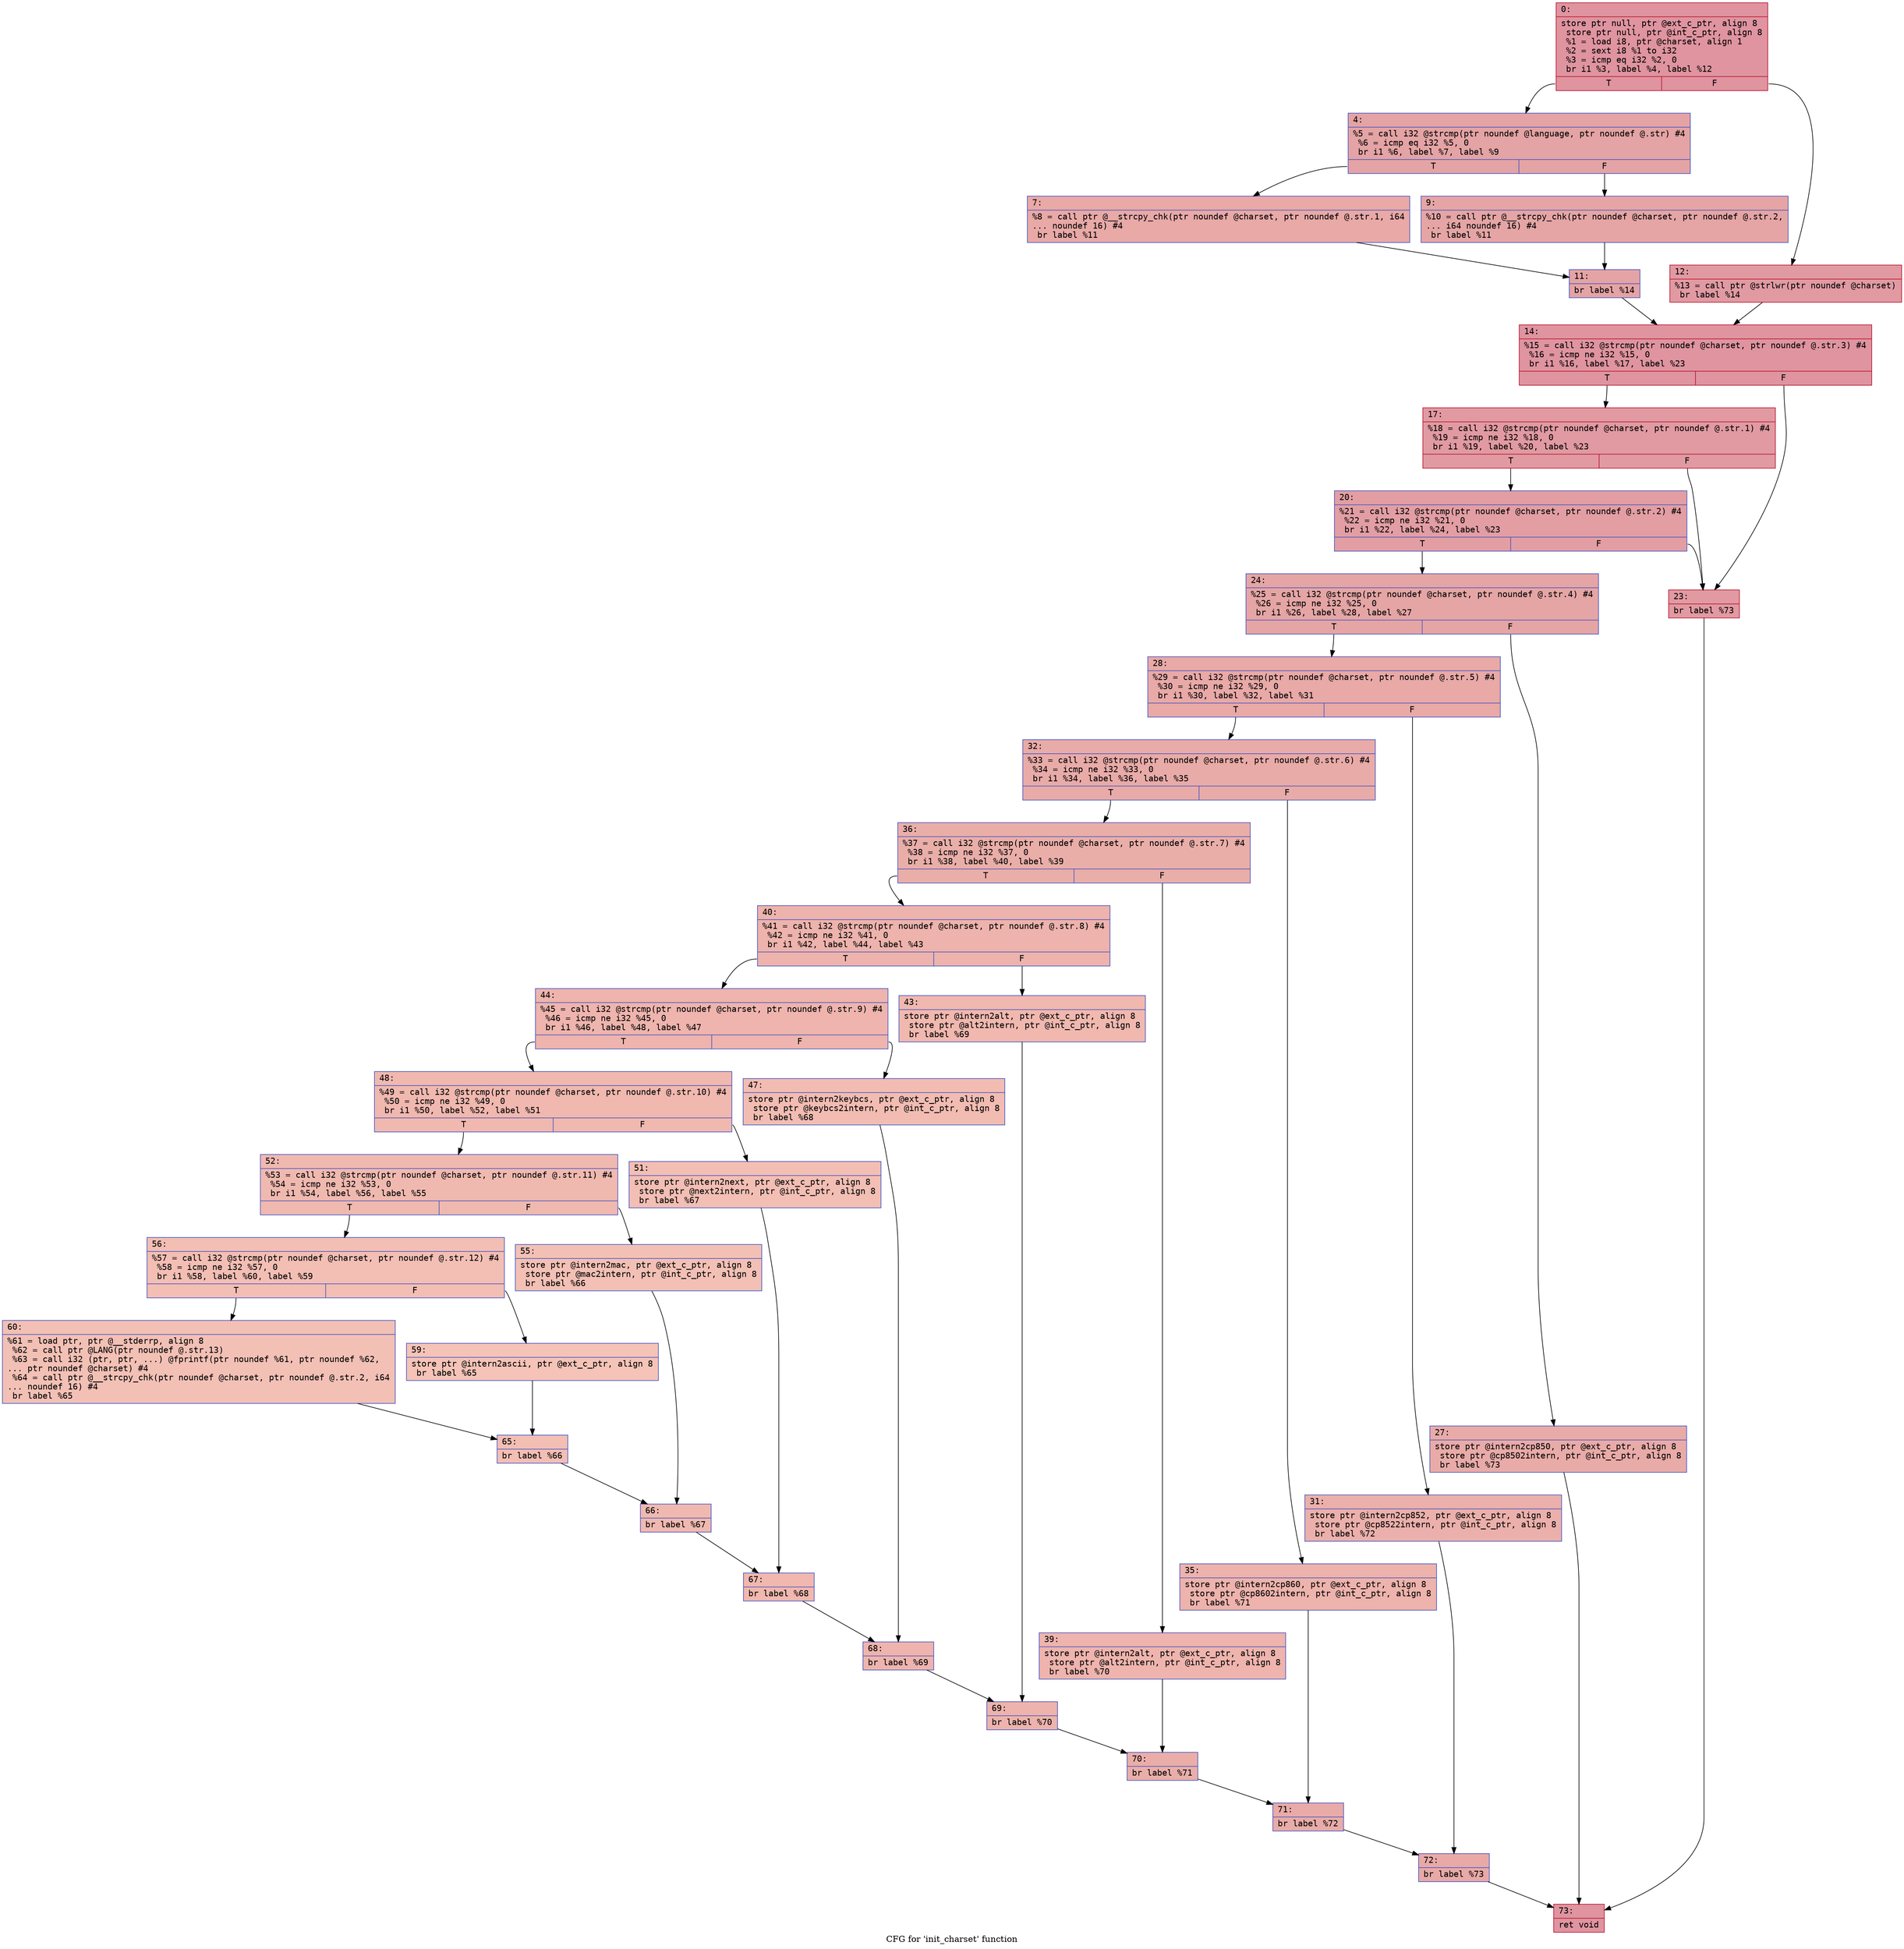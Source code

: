 digraph "CFG for 'init_charset' function" {
	label="CFG for 'init_charset' function";

	Node0x600000cf5f90 [shape=record,color="#b70d28ff", style=filled, fillcolor="#b70d2870" fontname="Courier",label="{0:\l|  store ptr null, ptr @ext_c_ptr, align 8\l  store ptr null, ptr @int_c_ptr, align 8\l  %1 = load i8, ptr @charset, align 1\l  %2 = sext i8 %1 to i32\l  %3 = icmp eq i32 %2, 0\l  br i1 %3, label %4, label %12\l|{<s0>T|<s1>F}}"];
	Node0x600000cf5f90:s0 -> Node0x600000cf5fe0[tooltip="0 -> 4\nProbability 37.50%" ];
	Node0x600000cf5f90:s1 -> Node0x600000cf6120[tooltip="0 -> 12\nProbability 62.50%" ];
	Node0x600000cf5fe0 [shape=record,color="#3d50c3ff", style=filled, fillcolor="#c32e3170" fontname="Courier",label="{4:\l|  %5 = call i32 @strcmp(ptr noundef @language, ptr noundef @.str) #4\l  %6 = icmp eq i32 %5, 0\l  br i1 %6, label %7, label %9\l|{<s0>T|<s1>F}}"];
	Node0x600000cf5fe0:s0 -> Node0x600000cf6030[tooltip="4 -> 7\nProbability 37.50%" ];
	Node0x600000cf5fe0:s1 -> Node0x600000cf6080[tooltip="4 -> 9\nProbability 62.50%" ];
	Node0x600000cf6030 [shape=record,color="#3d50c3ff", style=filled, fillcolor="#ca3b3770" fontname="Courier",label="{7:\l|  %8 = call ptr @__strcpy_chk(ptr noundef @charset, ptr noundef @.str.1, i64\l... noundef 16) #4\l  br label %11\l}"];
	Node0x600000cf6030 -> Node0x600000cf60d0[tooltip="7 -> 11\nProbability 100.00%" ];
	Node0x600000cf6080 [shape=record,color="#3d50c3ff", style=filled, fillcolor="#c5333470" fontname="Courier",label="{9:\l|  %10 = call ptr @__strcpy_chk(ptr noundef @charset, ptr noundef @.str.2,\l... i64 noundef 16) #4\l  br label %11\l}"];
	Node0x600000cf6080 -> Node0x600000cf60d0[tooltip="9 -> 11\nProbability 100.00%" ];
	Node0x600000cf60d0 [shape=record,color="#3d50c3ff", style=filled, fillcolor="#c32e3170" fontname="Courier",label="{11:\l|  br label %14\l}"];
	Node0x600000cf60d0 -> Node0x600000cf6170[tooltip="11 -> 14\nProbability 100.00%" ];
	Node0x600000cf6120 [shape=record,color="#b70d28ff", style=filled, fillcolor="#bb1b2c70" fontname="Courier",label="{12:\l|  %13 = call ptr @strlwr(ptr noundef @charset)\l  br label %14\l}"];
	Node0x600000cf6120 -> Node0x600000cf6170[tooltip="12 -> 14\nProbability 100.00%" ];
	Node0x600000cf6170 [shape=record,color="#b70d28ff", style=filled, fillcolor="#b70d2870" fontname="Courier",label="{14:\l|  %15 = call i32 @strcmp(ptr noundef @charset, ptr noundef @.str.3) #4\l  %16 = icmp ne i32 %15, 0\l  br i1 %16, label %17, label %23\l|{<s0>T|<s1>F}}"];
	Node0x600000cf6170:s0 -> Node0x600000cf61c0[tooltip="14 -> 17\nProbability 62.50%" ];
	Node0x600000cf6170:s1 -> Node0x600000cf6260[tooltip="14 -> 23\nProbability 37.50%" ];
	Node0x600000cf61c0 [shape=record,color="#b70d28ff", style=filled, fillcolor="#bb1b2c70" fontname="Courier",label="{17:\l|  %18 = call i32 @strcmp(ptr noundef @charset, ptr noundef @.str.1) #4\l  %19 = icmp ne i32 %18, 0\l  br i1 %19, label %20, label %23\l|{<s0>T|<s1>F}}"];
	Node0x600000cf61c0:s0 -> Node0x600000cf6210[tooltip="17 -> 20\nProbability 62.50%" ];
	Node0x600000cf61c0:s1 -> Node0x600000cf6260[tooltip="17 -> 23\nProbability 37.50%" ];
	Node0x600000cf6210 [shape=record,color="#3d50c3ff", style=filled, fillcolor="#be242e70" fontname="Courier",label="{20:\l|  %21 = call i32 @strcmp(ptr noundef @charset, ptr noundef @.str.2) #4\l  %22 = icmp ne i32 %21, 0\l  br i1 %22, label %24, label %23\l|{<s0>T|<s1>F}}"];
	Node0x600000cf6210:s0 -> Node0x600000cf62b0[tooltip="20 -> 24\nProbability 62.50%" ];
	Node0x600000cf6210:s1 -> Node0x600000cf6260[tooltip="20 -> 23\nProbability 37.50%" ];
	Node0x600000cf6260 [shape=record,color="#b70d28ff", style=filled, fillcolor="#bb1b2c70" fontname="Courier",label="{23:\l|  br label %73\l}"];
	Node0x600000cf6260 -> Node0x600000cf6b20[tooltip="23 -> 73\nProbability 100.00%" ];
	Node0x600000cf62b0 [shape=record,color="#3d50c3ff", style=filled, fillcolor="#c5333470" fontname="Courier",label="{24:\l|  %25 = call i32 @strcmp(ptr noundef @charset, ptr noundef @.str.4) #4\l  %26 = icmp ne i32 %25, 0\l  br i1 %26, label %28, label %27\l|{<s0>T|<s1>F}}"];
	Node0x600000cf62b0:s0 -> Node0x600000cf6350[tooltip="24 -> 28\nProbability 62.50%" ];
	Node0x600000cf62b0:s1 -> Node0x600000cf6300[tooltip="24 -> 27\nProbability 37.50%" ];
	Node0x600000cf6300 [shape=record,color="#3d50c3ff", style=filled, fillcolor="#cc403a70" fontname="Courier",label="{27:\l|  store ptr @intern2cp850, ptr @ext_c_ptr, align 8\l  store ptr @cp8502intern, ptr @int_c_ptr, align 8\l  br label %73\l}"];
	Node0x600000cf6300 -> Node0x600000cf6b20[tooltip="27 -> 73\nProbability 100.00%" ];
	Node0x600000cf6350 [shape=record,color="#3d50c3ff", style=filled, fillcolor="#ca3b3770" fontname="Courier",label="{28:\l|  %29 = call i32 @strcmp(ptr noundef @charset, ptr noundef @.str.5) #4\l  %30 = icmp ne i32 %29, 0\l  br i1 %30, label %32, label %31\l|{<s0>T|<s1>F}}"];
	Node0x600000cf6350:s0 -> Node0x600000cf63f0[tooltip="28 -> 32\nProbability 62.50%" ];
	Node0x600000cf6350:s1 -> Node0x600000cf63a0[tooltip="28 -> 31\nProbability 37.50%" ];
	Node0x600000cf63a0 [shape=record,color="#3d50c3ff", style=filled, fillcolor="#d24b4070" fontname="Courier",label="{31:\l|  store ptr @intern2cp852, ptr @ext_c_ptr, align 8\l  store ptr @cp8522intern, ptr @int_c_ptr, align 8\l  br label %72\l}"];
	Node0x600000cf63a0 -> Node0x600000cf6ad0[tooltip="31 -> 72\nProbability 100.00%" ];
	Node0x600000cf63f0 [shape=record,color="#3d50c3ff", style=filled, fillcolor="#cc403a70" fontname="Courier",label="{32:\l|  %33 = call i32 @strcmp(ptr noundef @charset, ptr noundef @.str.6) #4\l  %34 = icmp ne i32 %33, 0\l  br i1 %34, label %36, label %35\l|{<s0>T|<s1>F}}"];
	Node0x600000cf63f0:s0 -> Node0x600000cf6490[tooltip="32 -> 36\nProbability 62.50%" ];
	Node0x600000cf63f0:s1 -> Node0x600000cf6440[tooltip="32 -> 35\nProbability 37.50%" ];
	Node0x600000cf6440 [shape=record,color="#3d50c3ff", style=filled, fillcolor="#d6524470" fontname="Courier",label="{35:\l|  store ptr @intern2cp860, ptr @ext_c_ptr, align 8\l  store ptr @cp8602intern, ptr @int_c_ptr, align 8\l  br label %71\l}"];
	Node0x600000cf6440 -> Node0x600000cf6a80[tooltip="35 -> 71\nProbability 100.00%" ];
	Node0x600000cf6490 [shape=record,color="#3d50c3ff", style=filled, fillcolor="#d0473d70" fontname="Courier",label="{36:\l|  %37 = call i32 @strcmp(ptr noundef @charset, ptr noundef @.str.7) #4\l  %38 = icmp ne i32 %37, 0\l  br i1 %38, label %40, label %39\l|{<s0>T|<s1>F}}"];
	Node0x600000cf6490:s0 -> Node0x600000cf6530[tooltip="36 -> 40\nProbability 62.50%" ];
	Node0x600000cf6490:s1 -> Node0x600000cf64e0[tooltip="36 -> 39\nProbability 37.50%" ];
	Node0x600000cf64e0 [shape=record,color="#3d50c3ff", style=filled, fillcolor="#d8564670" fontname="Courier",label="{39:\l|  store ptr @intern2alt, ptr @ext_c_ptr, align 8\l  store ptr @alt2intern, ptr @int_c_ptr, align 8\l  br label %70\l}"];
	Node0x600000cf64e0 -> Node0x600000cf6a30[tooltip="39 -> 70\nProbability 100.00%" ];
	Node0x600000cf6530 [shape=record,color="#3d50c3ff", style=filled, fillcolor="#d6524470" fontname="Courier",label="{40:\l|  %41 = call i32 @strcmp(ptr noundef @charset, ptr noundef @.str.8) #4\l  %42 = icmp ne i32 %41, 0\l  br i1 %42, label %44, label %43\l|{<s0>T|<s1>F}}"];
	Node0x600000cf6530:s0 -> Node0x600000cf65d0[tooltip="40 -> 44\nProbability 62.50%" ];
	Node0x600000cf6530:s1 -> Node0x600000cf6580[tooltip="40 -> 43\nProbability 37.50%" ];
	Node0x600000cf6580 [shape=record,color="#3d50c3ff", style=filled, fillcolor="#dc5d4a70" fontname="Courier",label="{43:\l|  store ptr @intern2alt, ptr @ext_c_ptr, align 8\l  store ptr @alt2intern, ptr @int_c_ptr, align 8\l  br label %69\l}"];
	Node0x600000cf6580 -> Node0x600000cf69e0[tooltip="43 -> 69\nProbability 100.00%" ];
	Node0x600000cf65d0 [shape=record,color="#3d50c3ff", style=filled, fillcolor="#d8564670" fontname="Courier",label="{44:\l|  %45 = call i32 @strcmp(ptr noundef @charset, ptr noundef @.str.9) #4\l  %46 = icmp ne i32 %45, 0\l  br i1 %46, label %48, label %47\l|{<s0>T|<s1>F}}"];
	Node0x600000cf65d0:s0 -> Node0x600000cf6670[tooltip="44 -> 48\nProbability 62.50%" ];
	Node0x600000cf65d0:s1 -> Node0x600000cf6620[tooltip="44 -> 47\nProbability 37.50%" ];
	Node0x600000cf6620 [shape=record,color="#3d50c3ff", style=filled, fillcolor="#e1675170" fontname="Courier",label="{47:\l|  store ptr @intern2keybcs, ptr @ext_c_ptr, align 8\l  store ptr @keybcs2intern, ptr @int_c_ptr, align 8\l  br label %68\l}"];
	Node0x600000cf6620 -> Node0x600000cf6990[tooltip="47 -> 68\nProbability 100.00%" ];
	Node0x600000cf6670 [shape=record,color="#3d50c3ff", style=filled, fillcolor="#dc5d4a70" fontname="Courier",label="{48:\l|  %49 = call i32 @strcmp(ptr noundef @charset, ptr noundef @.str.10) #4\l  %50 = icmp ne i32 %49, 0\l  br i1 %50, label %52, label %51\l|{<s0>T|<s1>F}}"];
	Node0x600000cf6670:s0 -> Node0x600000cf6710[tooltip="48 -> 52\nProbability 62.50%" ];
	Node0x600000cf6670:s1 -> Node0x600000cf66c0[tooltip="48 -> 51\nProbability 37.50%" ];
	Node0x600000cf66c0 [shape=record,color="#3d50c3ff", style=filled, fillcolor="#e36c5570" fontname="Courier",label="{51:\l|  store ptr @intern2next, ptr @ext_c_ptr, align 8\l  store ptr @next2intern, ptr @int_c_ptr, align 8\l  br label %67\l}"];
	Node0x600000cf66c0 -> Node0x600000cf6940[tooltip="51 -> 67\nProbability 100.00%" ];
	Node0x600000cf6710 [shape=record,color="#3d50c3ff", style=filled, fillcolor="#de614d70" fontname="Courier",label="{52:\l|  %53 = call i32 @strcmp(ptr noundef @charset, ptr noundef @.str.11) #4\l  %54 = icmp ne i32 %53, 0\l  br i1 %54, label %56, label %55\l|{<s0>T|<s1>F}}"];
	Node0x600000cf6710:s0 -> Node0x600000cf67b0[tooltip="52 -> 56\nProbability 62.50%" ];
	Node0x600000cf6710:s1 -> Node0x600000cf6760[tooltip="52 -> 55\nProbability 37.50%" ];
	Node0x600000cf6760 [shape=record,color="#3d50c3ff", style=filled, fillcolor="#e5705870" fontname="Courier",label="{55:\l|  store ptr @intern2mac, ptr @ext_c_ptr, align 8\l  store ptr @mac2intern, ptr @int_c_ptr, align 8\l  br label %66\l}"];
	Node0x600000cf6760 -> Node0x600000cf68f0[tooltip="55 -> 66\nProbability 100.00%" ];
	Node0x600000cf67b0 [shape=record,color="#3d50c3ff", style=filled, fillcolor="#e36c5570" fontname="Courier",label="{56:\l|  %57 = call i32 @strcmp(ptr noundef @charset, ptr noundef @.str.12) #4\l  %58 = icmp ne i32 %57, 0\l  br i1 %58, label %60, label %59\l|{<s0>T|<s1>F}}"];
	Node0x600000cf67b0:s0 -> Node0x600000cf6850[tooltip="56 -> 60\nProbability 62.50%" ];
	Node0x600000cf67b0:s1 -> Node0x600000cf6800[tooltip="56 -> 59\nProbability 37.50%" ];
	Node0x600000cf6800 [shape=record,color="#3d50c3ff", style=filled, fillcolor="#e8765c70" fontname="Courier",label="{59:\l|  store ptr @intern2ascii, ptr @ext_c_ptr, align 8\l  br label %65\l}"];
	Node0x600000cf6800 -> Node0x600000cf68a0[tooltip="59 -> 65\nProbability 100.00%" ];
	Node0x600000cf6850 [shape=record,color="#3d50c3ff", style=filled, fillcolor="#e5705870" fontname="Courier",label="{60:\l|  %61 = load ptr, ptr @__stderrp, align 8\l  %62 = call ptr @LANG(ptr noundef @.str.13)\l  %63 = call i32 (ptr, ptr, ...) @fprintf(ptr noundef %61, ptr noundef %62,\l... ptr noundef @charset) #4\l  %64 = call ptr @__strcpy_chk(ptr noundef @charset, ptr noundef @.str.2, i64\l... noundef 16) #4\l  br label %65\l}"];
	Node0x600000cf6850 -> Node0x600000cf68a0[tooltip="60 -> 65\nProbability 100.00%" ];
	Node0x600000cf68a0 [shape=record,color="#3d50c3ff", style=filled, fillcolor="#e36c5570" fontname="Courier",label="{65:\l|  br label %66\l}"];
	Node0x600000cf68a0 -> Node0x600000cf68f0[tooltip="65 -> 66\nProbability 100.00%" ];
	Node0x600000cf68f0 [shape=record,color="#3d50c3ff", style=filled, fillcolor="#de614d70" fontname="Courier",label="{66:\l|  br label %67\l}"];
	Node0x600000cf68f0 -> Node0x600000cf6940[tooltip="66 -> 67\nProbability 100.00%" ];
	Node0x600000cf6940 [shape=record,color="#3d50c3ff", style=filled, fillcolor="#dc5d4a70" fontname="Courier",label="{67:\l|  br label %68\l}"];
	Node0x600000cf6940 -> Node0x600000cf6990[tooltip="67 -> 68\nProbability 100.00%" ];
	Node0x600000cf6990 [shape=record,color="#3d50c3ff", style=filled, fillcolor="#d8564670" fontname="Courier",label="{68:\l|  br label %69\l}"];
	Node0x600000cf6990 -> Node0x600000cf69e0[tooltip="68 -> 69\nProbability 100.00%" ];
	Node0x600000cf69e0 [shape=record,color="#3d50c3ff", style=filled, fillcolor="#d6524470" fontname="Courier",label="{69:\l|  br label %70\l}"];
	Node0x600000cf69e0 -> Node0x600000cf6a30[tooltip="69 -> 70\nProbability 100.00%" ];
	Node0x600000cf6a30 [shape=record,color="#3d50c3ff", style=filled, fillcolor="#d0473d70" fontname="Courier",label="{70:\l|  br label %71\l}"];
	Node0x600000cf6a30 -> Node0x600000cf6a80[tooltip="70 -> 71\nProbability 100.00%" ];
	Node0x600000cf6a80 [shape=record,color="#3d50c3ff", style=filled, fillcolor="#cc403a70" fontname="Courier",label="{71:\l|  br label %72\l}"];
	Node0x600000cf6a80 -> Node0x600000cf6ad0[tooltip="71 -> 72\nProbability 100.00%" ];
	Node0x600000cf6ad0 [shape=record,color="#3d50c3ff", style=filled, fillcolor="#ca3b3770" fontname="Courier",label="{72:\l|  br label %73\l}"];
	Node0x600000cf6ad0 -> Node0x600000cf6b20[tooltip="72 -> 73\nProbability 100.00%" ];
	Node0x600000cf6b20 [shape=record,color="#b70d28ff", style=filled, fillcolor="#b70d2870" fontname="Courier",label="{73:\l|  ret void\l}"];
}
